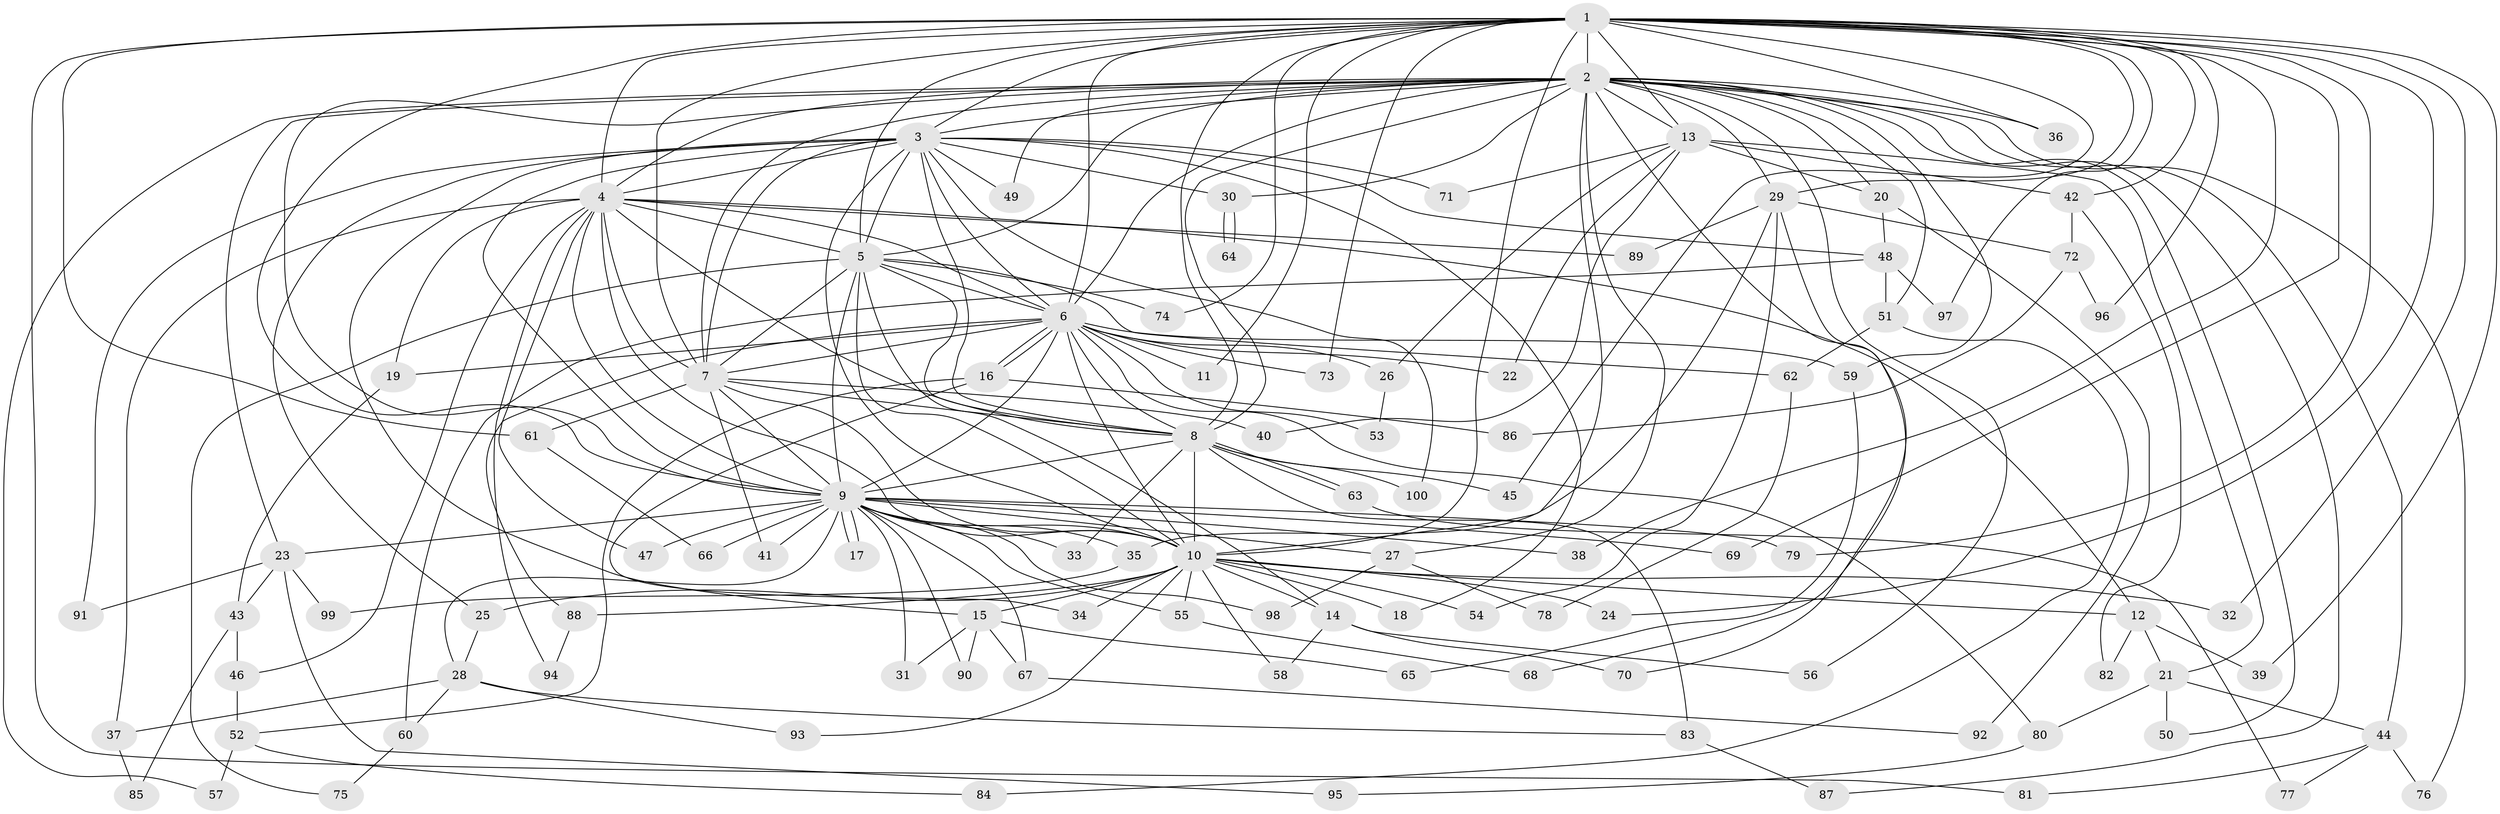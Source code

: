 // Generated by graph-tools (version 1.1) at 2025/49/03/09/25 03:49:40]
// undirected, 100 vertices, 225 edges
graph export_dot {
graph [start="1"]
  node [color=gray90,style=filled];
  1;
  2;
  3;
  4;
  5;
  6;
  7;
  8;
  9;
  10;
  11;
  12;
  13;
  14;
  15;
  16;
  17;
  18;
  19;
  20;
  21;
  22;
  23;
  24;
  25;
  26;
  27;
  28;
  29;
  30;
  31;
  32;
  33;
  34;
  35;
  36;
  37;
  38;
  39;
  40;
  41;
  42;
  43;
  44;
  45;
  46;
  47;
  48;
  49;
  50;
  51;
  52;
  53;
  54;
  55;
  56;
  57;
  58;
  59;
  60;
  61;
  62;
  63;
  64;
  65;
  66;
  67;
  68;
  69;
  70;
  71;
  72;
  73;
  74;
  75;
  76;
  77;
  78;
  79;
  80;
  81;
  82;
  83;
  84;
  85;
  86;
  87;
  88;
  89;
  90;
  91;
  92;
  93;
  94;
  95;
  96;
  97;
  98;
  99;
  100;
  1 -- 2;
  1 -- 3;
  1 -- 4;
  1 -- 5;
  1 -- 6;
  1 -- 7;
  1 -- 8;
  1 -- 9;
  1 -- 10;
  1 -- 11;
  1 -- 13;
  1 -- 24;
  1 -- 29;
  1 -- 32;
  1 -- 36;
  1 -- 38;
  1 -- 39;
  1 -- 42;
  1 -- 45;
  1 -- 61;
  1 -- 69;
  1 -- 73;
  1 -- 74;
  1 -- 79;
  1 -- 81;
  1 -- 96;
  1 -- 97;
  2 -- 3;
  2 -- 4;
  2 -- 5;
  2 -- 6;
  2 -- 7;
  2 -- 8;
  2 -- 9;
  2 -- 10;
  2 -- 13;
  2 -- 20;
  2 -- 23;
  2 -- 27;
  2 -- 29;
  2 -- 30;
  2 -- 36;
  2 -- 44;
  2 -- 49;
  2 -- 50;
  2 -- 51;
  2 -- 56;
  2 -- 57;
  2 -- 59;
  2 -- 70;
  2 -- 76;
  2 -- 87;
  3 -- 4;
  3 -- 5;
  3 -- 6;
  3 -- 7;
  3 -- 8;
  3 -- 9;
  3 -- 10;
  3 -- 15;
  3 -- 18;
  3 -- 25;
  3 -- 30;
  3 -- 48;
  3 -- 49;
  3 -- 71;
  3 -- 91;
  3 -- 100;
  4 -- 5;
  4 -- 6;
  4 -- 7;
  4 -- 8;
  4 -- 9;
  4 -- 10;
  4 -- 12;
  4 -- 19;
  4 -- 37;
  4 -- 46;
  4 -- 47;
  4 -- 89;
  4 -- 94;
  5 -- 6;
  5 -- 7;
  5 -- 8;
  5 -- 9;
  5 -- 10;
  5 -- 14;
  5 -- 62;
  5 -- 74;
  5 -- 75;
  6 -- 7;
  6 -- 8;
  6 -- 9;
  6 -- 10;
  6 -- 11;
  6 -- 16;
  6 -- 16;
  6 -- 19;
  6 -- 22;
  6 -- 26;
  6 -- 53;
  6 -- 59;
  6 -- 73;
  6 -- 80;
  6 -- 88;
  7 -- 8;
  7 -- 9;
  7 -- 10;
  7 -- 40;
  7 -- 41;
  7 -- 61;
  8 -- 9;
  8 -- 10;
  8 -- 33;
  8 -- 45;
  8 -- 63;
  8 -- 63;
  8 -- 83;
  8 -- 100;
  9 -- 10;
  9 -- 17;
  9 -- 17;
  9 -- 23;
  9 -- 27;
  9 -- 28;
  9 -- 31;
  9 -- 33;
  9 -- 35;
  9 -- 38;
  9 -- 41;
  9 -- 47;
  9 -- 55;
  9 -- 66;
  9 -- 67;
  9 -- 69;
  9 -- 79;
  9 -- 90;
  9 -- 98;
  10 -- 12;
  10 -- 14;
  10 -- 15;
  10 -- 18;
  10 -- 24;
  10 -- 25;
  10 -- 32;
  10 -- 34;
  10 -- 54;
  10 -- 55;
  10 -- 58;
  10 -- 88;
  10 -- 93;
  12 -- 21;
  12 -- 39;
  12 -- 82;
  13 -- 20;
  13 -- 21;
  13 -- 22;
  13 -- 26;
  13 -- 40;
  13 -- 42;
  13 -- 71;
  14 -- 56;
  14 -- 58;
  14 -- 70;
  15 -- 31;
  15 -- 65;
  15 -- 67;
  15 -- 90;
  16 -- 34;
  16 -- 52;
  16 -- 86;
  19 -- 43;
  20 -- 48;
  20 -- 92;
  21 -- 44;
  21 -- 50;
  21 -- 80;
  23 -- 43;
  23 -- 91;
  23 -- 95;
  23 -- 99;
  25 -- 28;
  26 -- 53;
  27 -- 78;
  27 -- 98;
  28 -- 37;
  28 -- 60;
  28 -- 83;
  28 -- 93;
  29 -- 35;
  29 -- 54;
  29 -- 68;
  29 -- 72;
  29 -- 89;
  30 -- 64;
  30 -- 64;
  35 -- 99;
  37 -- 85;
  42 -- 72;
  42 -- 82;
  43 -- 46;
  43 -- 85;
  44 -- 76;
  44 -- 77;
  44 -- 81;
  46 -- 52;
  48 -- 51;
  48 -- 60;
  48 -- 97;
  51 -- 62;
  51 -- 84;
  52 -- 57;
  52 -- 84;
  55 -- 68;
  59 -- 65;
  60 -- 75;
  61 -- 66;
  62 -- 78;
  63 -- 77;
  67 -- 92;
  72 -- 86;
  72 -- 96;
  80 -- 95;
  83 -- 87;
  88 -- 94;
}
